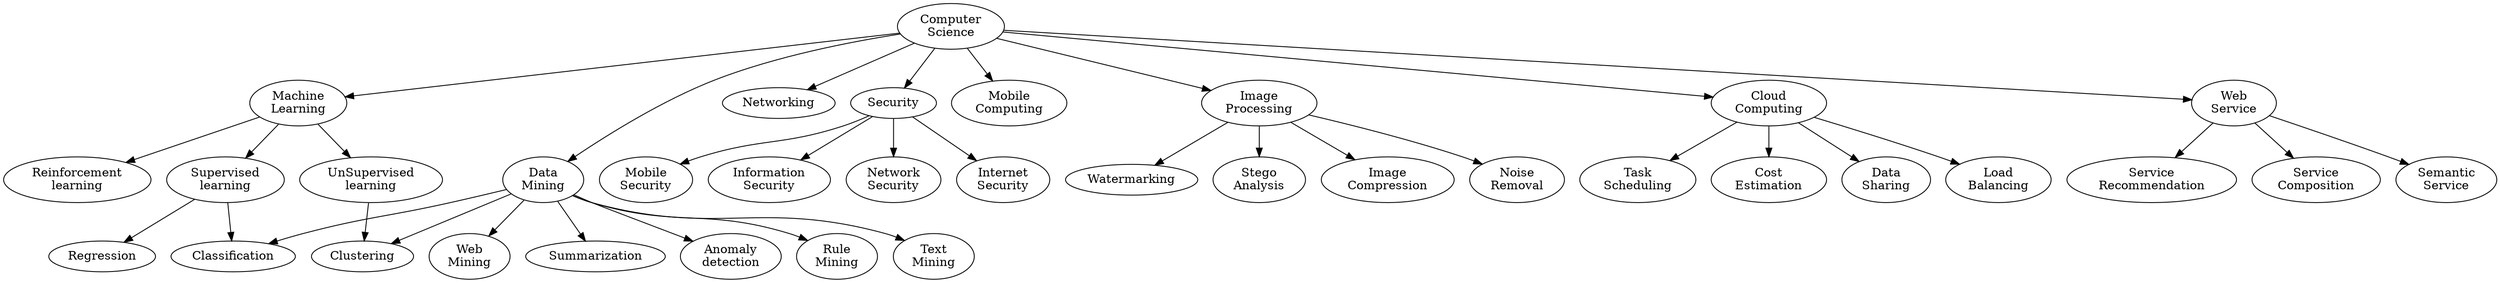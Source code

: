 digraph onto {
"Computer\nScience" -> "Data\nMining";
"Computer\nScience" -> "Networking";
"Computer\nScience" -> "Security";
"Computer\nScience" -> "Mobile\nComputing";
"Computer\nScience" -> "Image\nProcessing";
"Computer\nScience" -> "Cloud\nComputing";
"Computer\nScience" -> "Web\nService";
"Computer\nScience" -> "Machine\nLearning";
"Machine\nLearning" -> "Supervised\nlearning";
"Machine\nLearning" -> "UnSupervised\nlearning";
"Machine\nLearning" -> "Reinforcement\nlearning";
"Supervised\nlearning" -> "Classification";
"Supervised\nlearning" -> "Regression";
"UnSupervised\nlearning" -> "Clustering";
"Data\nMining" -> "Text\nMining";
"Data\nMining" -> "Web\nMining";
"Data\nMining" -> "Clustering";
"Data\nMining" -> "Classification";
"Data\nMining" -> "Summarization";
"Data\nMining" -> "Anomaly\ndetection";
"Data\nMining" -> "Rule\nMining";
"Security" -> "Network\nSecurity";
"Security" -> "Internet\nSecurity";
"Security" -> "Mobile\nSecurity";
"Security" -> "Information\nSecurity";
"Image\nProcessing" -> "Image\nCompression";
"Image\nProcessing" -> "Noise\nRemoval";
"Image\nProcessing" -> "Watermarking";
"Image\nProcessing" -> "Stego\nAnalysis";
"Cloud\nComputing" -> "Data\nSharing";
"Cloud\nComputing" -> "Load\nBalancing";
"Cloud\nComputing" -> "Task\nScheduling";
"Cloud\nComputing" -> "Cost\nEstimation";
"Web\nService" -> "Service\nComposition";
"Web\nService" -> "Semantic\nService";
"Web\nService" -> "Service\nRecommendation";
}